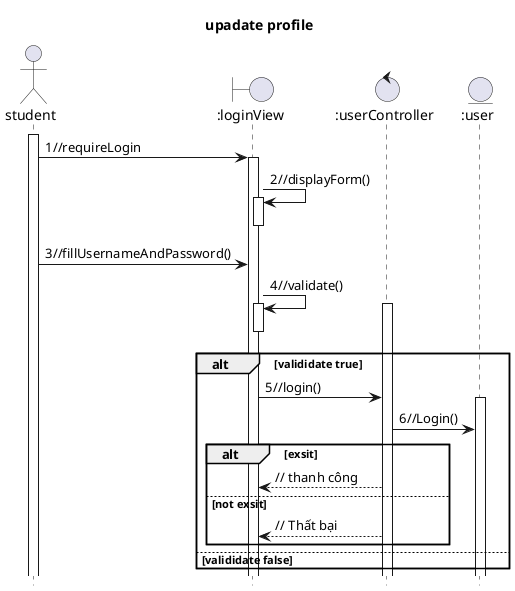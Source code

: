 @startuml
hide footbox
title upadate profile
actor student
boundary ":loginView"
control ":userController"
entity  ":user"
activate student
student->":loginView" :1//requireLogin
activate ":loginView"
":loginView" -> ":loginView" :2//displayForm()
activate ":loginView"
deactivate ":loginView"
student->":loginView" :3//fillUsernameAndPassword()

":loginView"->":loginView":4//validate()
alt valididate true
    activate ":loginView"
    deactivate ":loginView"
    activate ":userController"
    ":loginView"->":userController":5//login()
    activate ":user"
    ":userController"->":user":6//Login()
    alt exsit 
        ":userController"-->":loginView":// thanh công
    else not exsit 
    ":userController"-->":loginView":// Thất bại
    end
else valididate false
end
@enduml